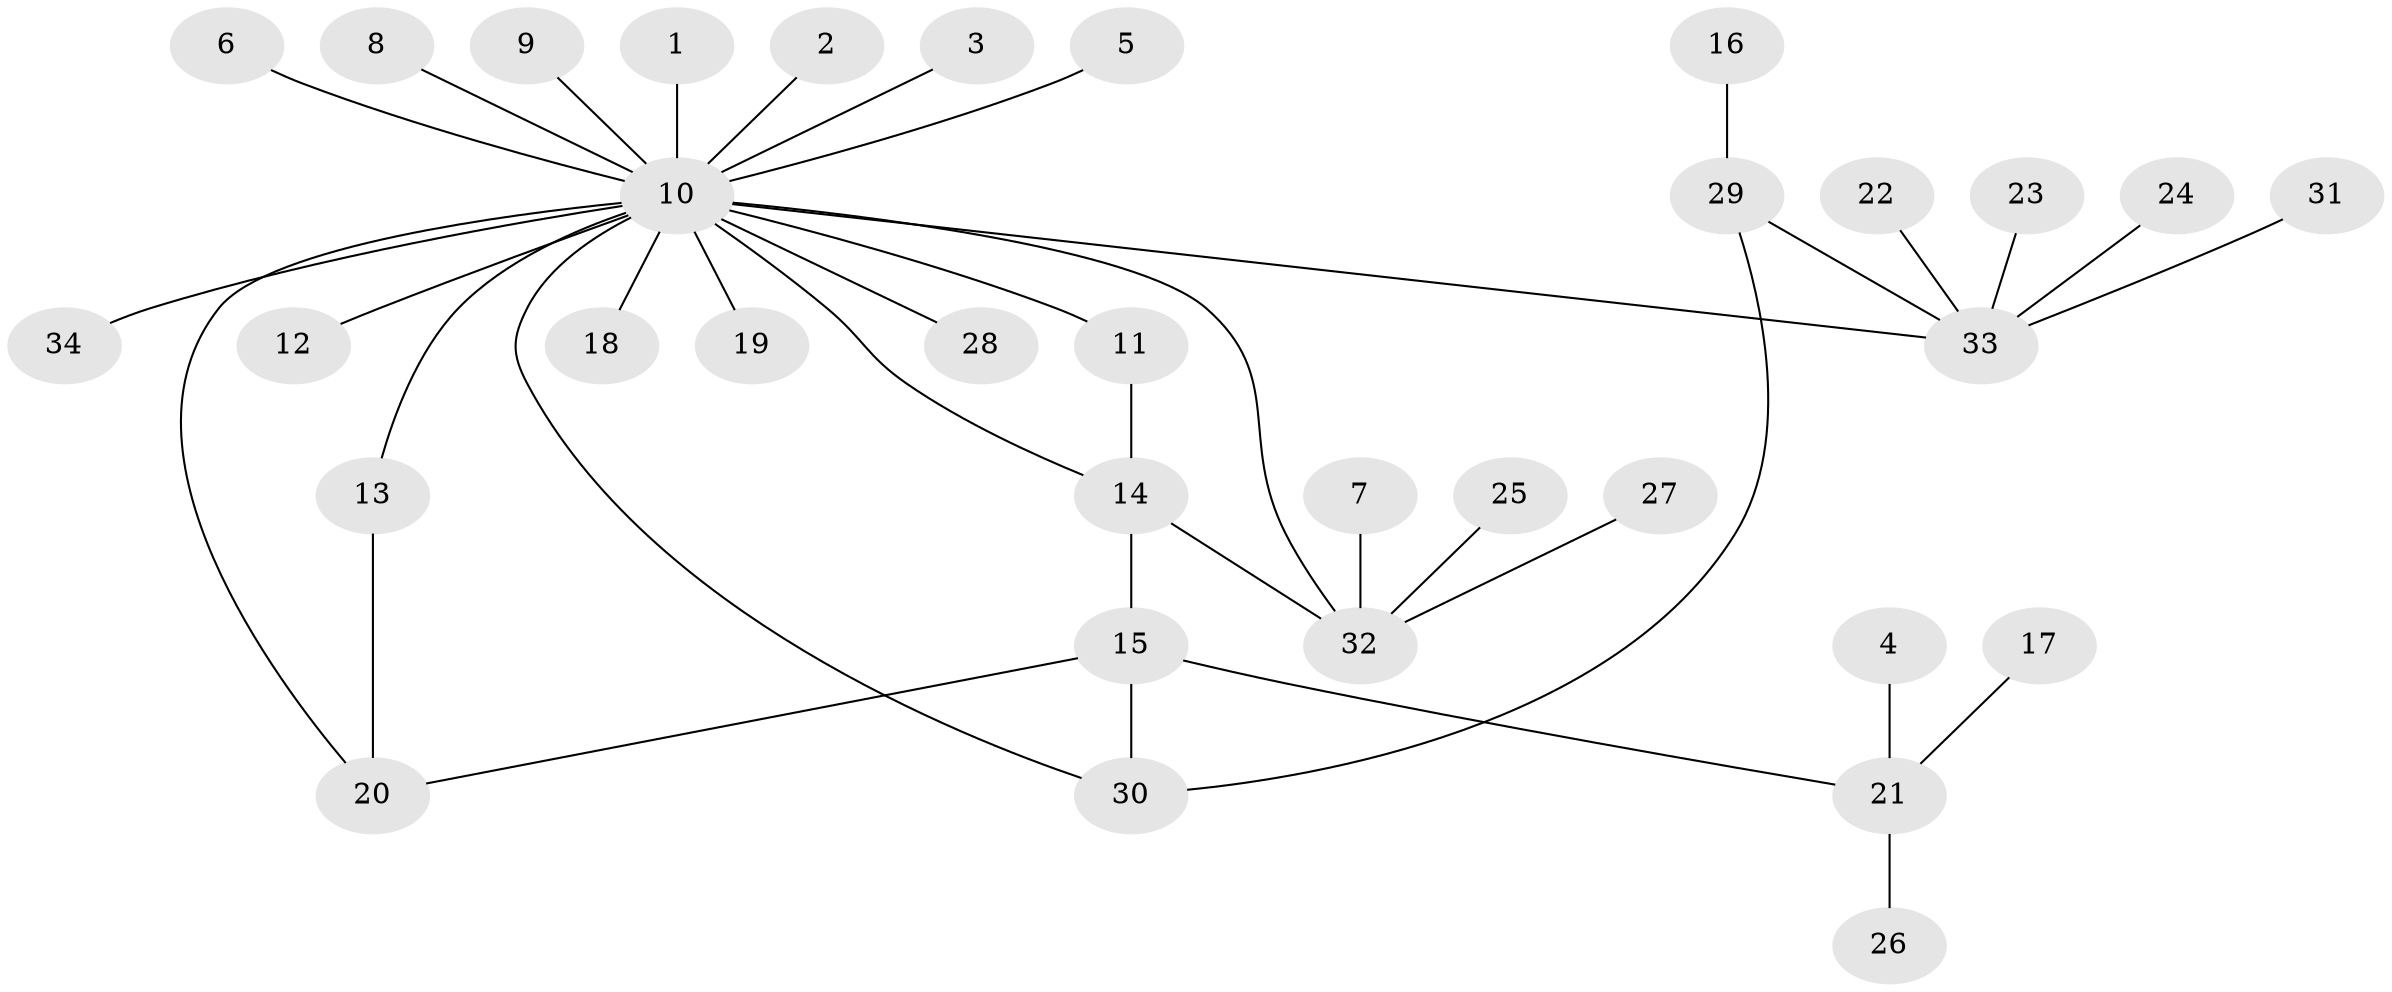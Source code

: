 // original degree distribution, {2: 0.14705882352941177, 23: 0.014705882352941176, 6: 0.04411764705882353, 3: 0.08823529411764706, 1: 0.6470588235294118, 8: 0.014705882352941176, 7: 0.029411764705882353, 5: 0.014705882352941176}
// Generated by graph-tools (version 1.1) at 2025/01/03/09/25 03:01:49]
// undirected, 34 vertices, 39 edges
graph export_dot {
graph [start="1"]
  node [color=gray90,style=filled];
  1;
  2;
  3;
  4;
  5;
  6;
  7;
  8;
  9;
  10;
  11;
  12;
  13;
  14;
  15;
  16;
  17;
  18;
  19;
  20;
  21;
  22;
  23;
  24;
  25;
  26;
  27;
  28;
  29;
  30;
  31;
  32;
  33;
  34;
  1 -- 10 [weight=1.0];
  2 -- 10 [weight=1.0];
  3 -- 10 [weight=1.0];
  4 -- 21 [weight=1.0];
  5 -- 10 [weight=1.0];
  6 -- 10 [weight=1.0];
  7 -- 32 [weight=1.0];
  8 -- 10 [weight=1.0];
  9 -- 10 [weight=1.0];
  10 -- 11 [weight=1.0];
  10 -- 12 [weight=1.0];
  10 -- 13 [weight=1.0];
  10 -- 14 [weight=1.0];
  10 -- 18 [weight=1.0];
  10 -- 19 [weight=1.0];
  10 -- 20 [weight=1.0];
  10 -- 28 [weight=1.0];
  10 -- 30 [weight=1.0];
  10 -- 32 [weight=1.0];
  10 -- 33 [weight=1.0];
  10 -- 34 [weight=1.0];
  11 -- 14 [weight=1.0];
  13 -- 20 [weight=1.0];
  14 -- 15 [weight=1.0];
  14 -- 32 [weight=1.0];
  15 -- 20 [weight=1.0];
  15 -- 21 [weight=1.0];
  15 -- 30 [weight=1.0];
  16 -- 29 [weight=1.0];
  17 -- 21 [weight=1.0];
  21 -- 26 [weight=1.0];
  22 -- 33 [weight=1.0];
  23 -- 33 [weight=1.0];
  24 -- 33 [weight=1.0];
  25 -- 32 [weight=1.0];
  27 -- 32 [weight=1.0];
  29 -- 30 [weight=1.0];
  29 -- 33 [weight=1.0];
  31 -- 33 [weight=1.0];
}
